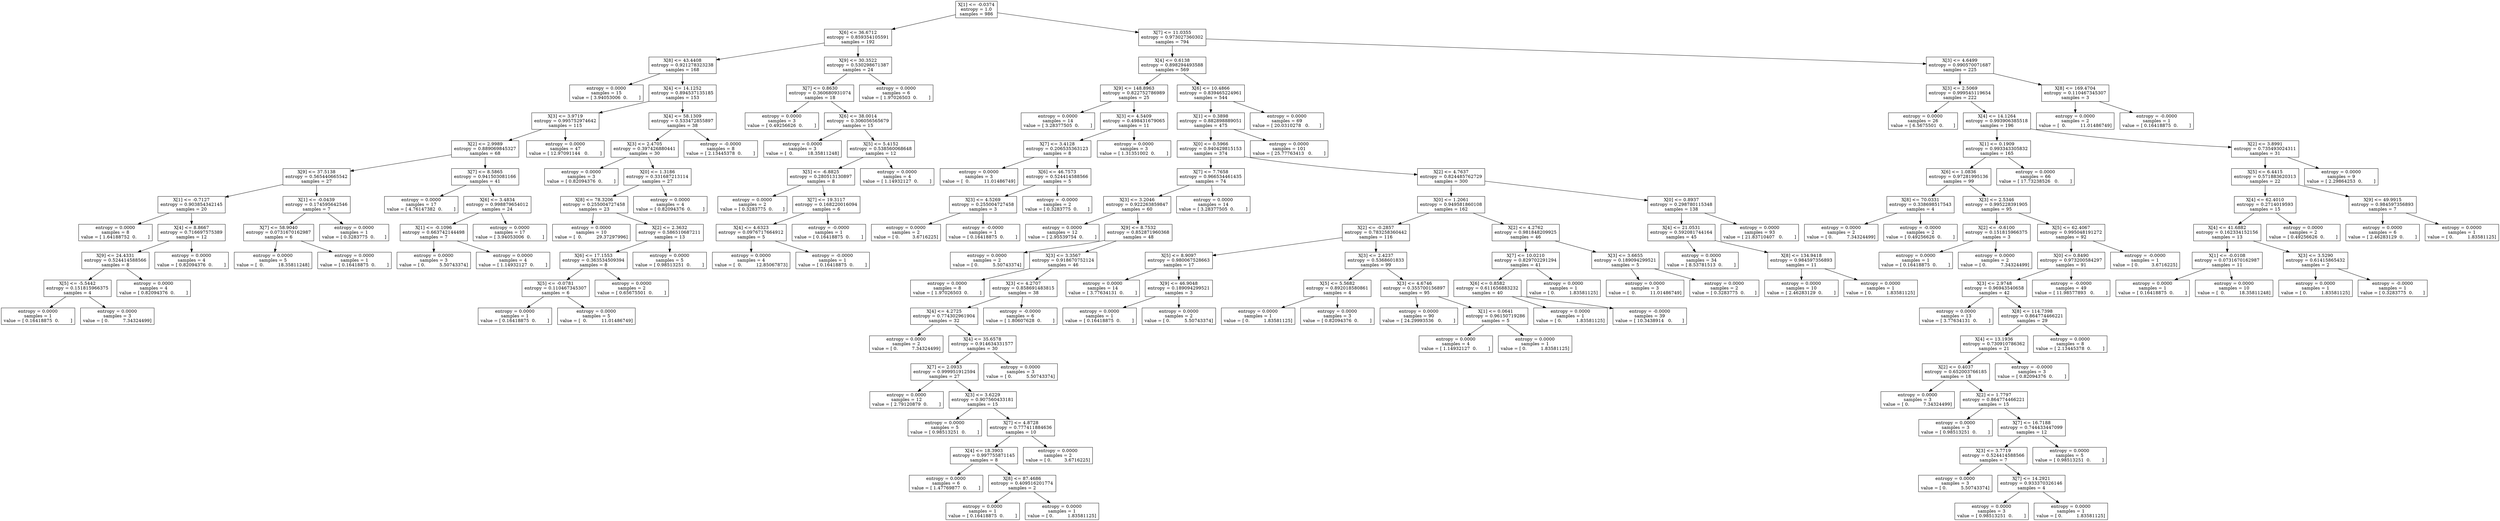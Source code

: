 digraph Tree {
0 [label="X[1] <= -0.0374\nentropy = 1.0\nsamples = 986", shape="box"] ;
1 [label="X[6] <= 36.6712\nentropy = 0.859354105591\nsamples = 192", shape="box"] ;
0 -> 1 ;
2 [label="X[8] <= 43.4408\nentropy = 0.921278323238\nsamples = 168", shape="box"] ;
1 -> 2 ;
3 [label="entropy = 0.0000\nsamples = 15\nvalue = [ 3.94053006  0.        ]", shape="box"] ;
2 -> 3 ;
4 [label="X[4] <= 14.1252\nentropy = 0.894537135185\nsamples = 153", shape="box"] ;
2 -> 4 ;
5 [label="X[3] <= 3.9719\nentropy = 0.995752974642\nsamples = 115", shape="box"] ;
4 -> 5 ;
6 [label="X[2] <= 2.9989\nentropy = 0.889069845327\nsamples = 68", shape="box"] ;
5 -> 6 ;
7 [label="X[9] <= 37.5138\nentropy = 0.565440665542\nsamples = 27", shape="box"] ;
6 -> 7 ;
8 [label="X[1] <= -0.7127\nentropy = 0.903854342145\nsamples = 20", shape="box"] ;
7 -> 8 ;
9 [label="entropy = 0.0000\nsamples = 8\nvalue = [ 1.64188752  0.        ]", shape="box"] ;
8 -> 9 ;
10 [label="X[4] <= 8.8667\nentropy = 0.716697575389\nsamples = 12", shape="box"] ;
8 -> 10 ;
11 [label="X[9] <= 24.4331\nentropy = 0.524414588566\nsamples = 8", shape="box"] ;
10 -> 11 ;
12 [label="X[5] <= -5.5442\nentropy = 0.151815966375\nsamples = 4", shape="box"] ;
11 -> 12 ;
13 [label="entropy = 0.0000\nsamples = 1\nvalue = [ 0.16418875  0.        ]", shape="box"] ;
12 -> 13 ;
14 [label="entropy = 0.0000\nsamples = 3\nvalue = [ 0.          7.34324499]", shape="box"] ;
12 -> 14 ;
15 [label="entropy = 0.0000\nsamples = 4\nvalue = [ 0.82094376  0.        ]", shape="box"] ;
11 -> 15 ;
16 [label="entropy = 0.0000\nsamples = 4\nvalue = [ 0.82094376  0.        ]", shape="box"] ;
10 -> 16 ;
17 [label="X[1] <= -0.0439\nentropy = 0.174595642546\nsamples = 7", shape="box"] ;
7 -> 17 ;
18 [label="X[7] <= 58.9040\nentropy = 0.0731670162987\nsamples = 6", shape="box"] ;
17 -> 18 ;
19 [label="entropy = 0.0000\nsamples = 5\nvalue = [  0.          18.35811248]", shape="box"] ;
18 -> 19 ;
20 [label="entropy = 0.0000\nsamples = 1\nvalue = [ 0.16418875  0.        ]", shape="box"] ;
18 -> 20 ;
21 [label="entropy = 0.0000\nsamples = 1\nvalue = [ 0.3283775  0.       ]", shape="box"] ;
17 -> 21 ;
22 [label="X[7] <= 8.5865\nentropy = 0.941503081166\nsamples = 41", shape="box"] ;
6 -> 22 ;
23 [label="entropy = 0.0000\nsamples = 17\nvalue = [ 4.76147382  0.        ]", shape="box"] ;
22 -> 23 ;
24 [label="X[6] <= 3.4834\nentropy = 0.998879654012\nsamples = 24", shape="box"] ;
22 -> 24 ;
25 [label="X[1] <= -0.1096\nentropy = 0.663742144498\nsamples = 7", shape="box"] ;
24 -> 25 ;
26 [label="entropy = 0.0000\nsamples = 3\nvalue = [ 0.          5.50743374]", shape="box"] ;
25 -> 26 ;
27 [label="entropy = 0.0000\nsamples = 4\nvalue = [ 1.14932127  0.        ]", shape="box"] ;
25 -> 27 ;
28 [label="entropy = 0.0000\nsamples = 17\nvalue = [ 3.94053006  0.        ]", shape="box"] ;
24 -> 28 ;
29 [label="entropy = 0.0000\nsamples = 47\nvalue = [ 12.97091144   0.        ]", shape="box"] ;
5 -> 29 ;
30 [label="X[4] <= 58.1309\nentropy = 0.533472855897\nsamples = 38", shape="box"] ;
4 -> 30 ;
31 [label="X[3] <= 2.4705\nentropy = 0.397426880441\nsamples = 30", shape="box"] ;
30 -> 31 ;
32 [label="entropy = 0.0000\nsamples = 3\nvalue = [ 0.82094376  0.        ]", shape="box"] ;
31 -> 32 ;
33 [label="X[0] <= 1.3186\nentropy = 0.331687213114\nsamples = 27", shape="box"] ;
31 -> 33 ;
34 [label="X[8] <= 78.3206\nentropy = 0.255004727458\nsamples = 23", shape="box"] ;
33 -> 34 ;
35 [label="entropy = 0.0000\nsamples = 10\nvalue = [  0.          29.37297996]", shape="box"] ;
34 -> 35 ;
36 [label="X[2] <= 2.3632\nentropy = 0.586510687211\nsamples = 13", shape="box"] ;
34 -> 36 ;
37 [label="X[6] <= 17.1553\nentropy = 0.363534509394\nsamples = 8", shape="box"] ;
36 -> 37 ;
38 [label="X[5] <= -0.0781\nentropy = 0.110467345307\nsamples = 6", shape="box"] ;
37 -> 38 ;
39 [label="entropy = 0.0000\nsamples = 1\nvalue = [ 0.16418875  0.        ]", shape="box"] ;
38 -> 39 ;
40 [label="entropy = 0.0000\nsamples = 5\nvalue = [  0.          11.01486749]", shape="box"] ;
38 -> 40 ;
41 [label="entropy = 0.0000\nsamples = 2\nvalue = [ 0.65675501  0.        ]", shape="box"] ;
37 -> 41 ;
42 [label="entropy = 0.0000\nsamples = 5\nvalue = [ 0.98513251  0.        ]", shape="box"] ;
36 -> 42 ;
43 [label="entropy = 0.0000\nsamples = 4\nvalue = [ 0.82094376  0.        ]", shape="box"] ;
33 -> 43 ;
44 [label="entropy = -0.0000\nsamples = 8\nvalue = [ 2.13445378  0.        ]", shape="box"] ;
30 -> 44 ;
45 [label="X[9] <= 30.3522\nentropy = 0.530298671387\nsamples = 24", shape="box"] ;
1 -> 45 ;
46 [label="X[7] <= 0.8630\nentropy = 0.360680931074\nsamples = 18", shape="box"] ;
45 -> 46 ;
47 [label="entropy = 0.0000\nsamples = 3\nvalue = [ 0.49256626  0.        ]", shape="box"] ;
46 -> 47 ;
48 [label="X[6] <= 38.0014\nentropy = 0.306056565679\nsamples = 15", shape="box"] ;
46 -> 48 ;
49 [label="entropy = 0.0000\nsamples = 3\nvalue = [  0.          18.35811248]", shape="box"] ;
48 -> 49 ;
50 [label="X[5] <= 5.4152\nentropy = 0.538560068648\nsamples = 12", shape="box"] ;
48 -> 50 ;
51 [label="X[5] <= -6.8825\nentropy = 0.280513130897\nsamples = 8", shape="box"] ;
50 -> 51 ;
52 [label="entropy = 0.0000\nsamples = 2\nvalue = [ 0.3283775  0.       ]", shape="box"] ;
51 -> 52 ;
53 [label="X[7] <= 19.3117\nentropy = 0.168220016094\nsamples = 6", shape="box"] ;
51 -> 53 ;
54 [label="X[4] <= 4.6323\nentropy = 0.0976717664912\nsamples = 5", shape="box"] ;
53 -> 54 ;
55 [label="entropy = 0.0000\nsamples = 4\nvalue = [  0.          12.85067873]", shape="box"] ;
54 -> 55 ;
56 [label="entropy = -0.0000\nsamples = 1\nvalue = [ 0.16418875  0.        ]", shape="box"] ;
54 -> 56 ;
57 [label="entropy = -0.0000\nsamples = 1\nvalue = [ 0.16418875  0.        ]", shape="box"] ;
53 -> 57 ;
58 [label="entropy = 0.0000\nsamples = 4\nvalue = [ 1.14932127  0.        ]", shape="box"] ;
50 -> 58 ;
59 [label="entropy = 0.0000\nsamples = 6\nvalue = [ 1.97026503  0.        ]", shape="box"] ;
45 -> 59 ;
60 [label="X[7] <= 11.0355\nentropy = 0.973027360302\nsamples = 794", shape="box"] ;
0 -> 60 ;
61 [label="X[4] <= 0.6138\nentropy = 0.898294493588\nsamples = 569", shape="box"] ;
60 -> 61 ;
62 [label="X[9] <= 148.8963\nentropy = 0.822752786989\nsamples = 25", shape="box"] ;
61 -> 62 ;
63 [label="entropy = 0.0000\nsamples = 14\nvalue = [ 3.28377505  0.        ]", shape="box"] ;
62 -> 63 ;
64 [label="X[3] <= 4.5409\nentropy = 0.498431679065\nsamples = 11", shape="box"] ;
62 -> 64 ;
65 [label="X[7] <= 3.4128\nentropy = 0.206535363123\nsamples = 8", shape="box"] ;
64 -> 65 ;
66 [label="entropy = 0.0000\nsamples = 3\nvalue = [  0.          11.01486749]", shape="box"] ;
65 -> 66 ;
67 [label="X[6] <= 46.7573\nentropy = 0.524414588566\nsamples = 5", shape="box"] ;
65 -> 67 ;
68 [label="X[3] <= 4.5269\nentropy = 0.255004727458\nsamples = 3", shape="box"] ;
67 -> 68 ;
69 [label="entropy = 0.0000\nsamples = 2\nvalue = [ 0.         3.6716225]", shape="box"] ;
68 -> 69 ;
70 [label="entropy = -0.0000\nsamples = 1\nvalue = [ 0.16418875  0.        ]", shape="box"] ;
68 -> 70 ;
71 [label="entropy = -0.0000\nsamples = 2\nvalue = [ 0.3283775  0.       ]", shape="box"] ;
67 -> 71 ;
72 [label="entropy = 0.0000\nsamples = 3\nvalue = [ 1.31351002  0.        ]", shape="box"] ;
64 -> 72 ;
73 [label="X[6] <= 10.4866\nentropy = 0.839465224961\nsamples = 544", shape="box"] ;
61 -> 73 ;
74 [label="X[1] <= 0.3898\nentropy = 0.882898889051\nsamples = 475", shape="box"] ;
73 -> 74 ;
75 [label="X[0] <= 0.5966\nentropy = 0.940429815153\nsamples = 374", shape="box"] ;
74 -> 75 ;
76 [label="X[7] <= 7.7658\nentropy = 0.966534461435\nsamples = 74", shape="box"] ;
75 -> 76 ;
77 [label="X[3] <= 3.2046\nentropy = 0.922263859847\nsamples = 60", shape="box"] ;
76 -> 77 ;
78 [label="entropy = 0.0000\nsamples = 12\nvalue = [ 2.95539754  0.        ]", shape="box"] ;
77 -> 78 ;
79 [label="X[9] <= 8.7532\nentropy = 0.852871960368\nsamples = 48", shape="box"] ;
77 -> 79 ;
80 [label="entropy = 0.0000\nsamples = 2\nvalue = [ 0.          5.50743374]", shape="box"] ;
79 -> 80 ;
81 [label="X[3] <= 3.3567\nentropy = 0.918670752124\nsamples = 46", shape="box"] ;
79 -> 81 ;
82 [label="entropy = 0.0000\nsamples = 8\nvalue = [ 1.97026503  0.        ]", shape="box"] ;
81 -> 82 ;
83 [label="X[3] <= 4.2707\nentropy = 0.858691483815\nsamples = 38", shape="box"] ;
81 -> 83 ;
84 [label="X[4] <= 4.2725\nentropy = 0.774302961904\nsamples = 32", shape="box"] ;
83 -> 84 ;
85 [label="entropy = 0.0000\nsamples = 2\nvalue = [ 0.          7.34324499]", shape="box"] ;
84 -> 85 ;
86 [label="X[4] <= 35.6578\nentropy = 0.914634331577\nsamples = 30", shape="box"] ;
84 -> 86 ;
87 [label="X[7] <= 2.0933\nentropy = 0.999951912594\nsamples = 27", shape="box"] ;
86 -> 87 ;
88 [label="entropy = 0.0000\nsamples = 12\nvalue = [ 2.79120879  0.        ]", shape="box"] ;
87 -> 88 ;
89 [label="X[3] <= 3.6229\nentropy = 0.907560433181\nsamples = 15", shape="box"] ;
87 -> 89 ;
90 [label="entropy = 0.0000\nsamples = 5\nvalue = [ 0.98513251  0.        ]", shape="box"] ;
89 -> 90 ;
91 [label="X[7] <= 4.8728\nentropy = 0.777411884636\nsamples = 10", shape="box"] ;
89 -> 91 ;
92 [label="X[4] <= 18.3903\nentropy = 0.997755871145\nsamples = 8", shape="box"] ;
91 -> 92 ;
93 [label="entropy = 0.0000\nsamples = 6\nvalue = [ 1.47769877  0.        ]", shape="box"] ;
92 -> 93 ;
94 [label="X[8] <= 87.4686\nentropy = 0.409516201774\nsamples = 2", shape="box"] ;
92 -> 94 ;
95 [label="entropy = 0.0000\nsamples = 1\nvalue = [ 0.16418875  0.        ]", shape="box"] ;
94 -> 95 ;
96 [label="entropy = 0.0000\nsamples = 1\nvalue = [ 0.          1.83581125]", shape="box"] ;
94 -> 96 ;
97 [label="entropy = 0.0000\nsamples = 2\nvalue = [ 0.         3.6716225]", shape="box"] ;
91 -> 97 ;
98 [label="entropy = 0.0000\nsamples = 3\nvalue = [ 0.          5.50743374]", shape="box"] ;
86 -> 98 ;
99 [label="entropy = -0.0000\nsamples = 6\nvalue = [ 1.80607628  0.        ]", shape="box"] ;
83 -> 99 ;
100 [label="entropy = 0.0000\nsamples = 14\nvalue = [ 3.28377505  0.        ]", shape="box"] ;
76 -> 100 ;
101 [label="X[2] <= 4.7637\nentropy = 0.824485762729\nsamples = 300", shape="box"] ;
75 -> 101 ;
102 [label="X[0] <= 1.2061\nentropy = 0.949581860108\nsamples = 162", shape="box"] ;
101 -> 102 ;
103 [label="X[2] <= -0.2857\nentropy = 0.783258360442\nsamples = 116", shape="box"] ;
102 -> 103 ;
104 [label="X[5] <= 8.9097\nentropy = 0.980067528663\nsamples = 17", shape="box"] ;
103 -> 104 ;
105 [label="entropy = 0.0000\nsamples = 14\nvalue = [ 3.77634131  0.        ]", shape="box"] ;
104 -> 105 ;
106 [label="X[9] <= 46.9048\nentropy = 0.189094299521\nsamples = 3", shape="box"] ;
104 -> 106 ;
107 [label="entropy = 0.0000\nsamples = 1\nvalue = [ 0.16418875  0.        ]", shape="box"] ;
106 -> 107 ;
108 [label="entropy = 0.0000\nsamples = 2\nvalue = [ 0.          5.50743374]", shape="box"] ;
106 -> 108 ;
109 [label="X[3] <= 2.4237\nentropy = 0.5368601833\nsamples = 99", shape="box"] ;
103 -> 109 ;
110 [label="X[5] <= 5.5682\nentropy = 0.892018580861\nsamples = 4", shape="box"] ;
109 -> 110 ;
111 [label="entropy = 0.0000\nsamples = 1\nvalue = [ 0.          1.83581125]", shape="box"] ;
110 -> 111 ;
112 [label="entropy = 0.0000\nsamples = 3\nvalue = [ 0.82094376  0.        ]", shape="box"] ;
110 -> 112 ;
113 [label="X[3] <= 4.6746\nentropy = 0.355700156897\nsamples = 95", shape="box"] ;
109 -> 113 ;
114 [label="entropy = 0.0000\nsamples = 90\nvalue = [ 24.29993536   0.        ]", shape="box"] ;
113 -> 114 ;
115 [label="X[1] <= 0.0641\nentropy = 0.96150719286\nsamples = 5", shape="box"] ;
113 -> 115 ;
116 [label="entropy = 0.0000\nsamples = 4\nvalue = [ 1.14932127  0.        ]", shape="box"] ;
115 -> 116 ;
117 [label="entropy = 0.0000\nsamples = 1\nvalue = [ 0.          1.83581125]", shape="box"] ;
115 -> 117 ;
118 [label="X[2] <= 4.2762\nentropy = 0.981848209925\nsamples = 46", shape="box"] ;
102 -> 118 ;
119 [label="X[7] <= 10.0210\nentropy = 0.829702291294\nsamples = 41", shape="box"] ;
118 -> 119 ;
120 [label="X[6] <= 0.8582\nentropy = 0.611656883232\nsamples = 40", shape="box"] ;
119 -> 120 ;
121 [label="entropy = 0.0000\nsamples = 1\nvalue = [ 0.          1.83581125]", shape="box"] ;
120 -> 121 ;
122 [label="entropy = -0.0000\nsamples = 39\nvalue = [ 10.3438914   0.       ]", shape="box"] ;
120 -> 122 ;
123 [label="entropy = 0.0000\nsamples = 1\nvalue = [ 0.          1.83581125]", shape="box"] ;
119 -> 123 ;
124 [label="X[3] <= 3.6655\nentropy = 0.189094299521\nsamples = 5", shape="box"] ;
118 -> 124 ;
125 [label="entropy = 0.0000\nsamples = 3\nvalue = [  0.          11.01486749]", shape="box"] ;
124 -> 125 ;
126 [label="entropy = 0.0000\nsamples = 2\nvalue = [ 0.3283775  0.       ]", shape="box"] ;
124 -> 126 ;
127 [label="X[0] <= 0.8937\nentropy = 0.298780115348\nsamples = 138", shape="box"] ;
101 -> 127 ;
128 [label="X[4] <= 21.0531\nentropy = 0.592081744164\nsamples = 45", shape="box"] ;
127 -> 128 ;
129 [label="entropy = 0.0000\nsamples = 34\nvalue = [ 8.53781513  0.        ]", shape="box"] ;
128 -> 129 ;
130 [label="X[8] <= 134.9418\nentropy = 0.984597356893\nsamples = 11", shape="box"] ;
128 -> 130 ;
131 [label="entropy = 0.0000\nsamples = 10\nvalue = [ 2.46283129  0.        ]", shape="box"] ;
130 -> 131 ;
132 [label="entropy = 0.0000\nsamples = 1\nvalue = [ 0.          1.83581125]", shape="box"] ;
130 -> 132 ;
133 [label="entropy = 0.0000\nsamples = 93\nvalue = [ 21.83710407   0.        ]", shape="box"] ;
127 -> 133 ;
134 [label="entropy = 0.0000\nsamples = 101\nvalue = [ 25.77763413   0.        ]", shape="box"] ;
74 -> 134 ;
135 [label="entropy = 0.0000\nsamples = 69\nvalue = [ 20.0310278   0.       ]", shape="box"] ;
73 -> 135 ;
136 [label="X[3] <= 4.6499\nentropy = 0.990570071687\nsamples = 225", shape="box"] ;
60 -> 136 ;
137 [label="X[3] <= 2.5069\nentropy = 0.999545119654\nsamples = 222", shape="box"] ;
136 -> 137 ;
138 [label="entropy = 0.0000\nsamples = 26\nvalue = [ 6.5675501  0.       ]", shape="box"] ;
137 -> 138 ;
139 [label="X[4] <= 14.1264\nentropy = 0.993906385518\nsamples = 196", shape="box"] ;
137 -> 139 ;
140 [label="X[1] <= 0.1909\nentropy = 0.993343305832\nsamples = 165", shape="box"] ;
139 -> 140 ;
141 [label="X[6] <= 1.0836\nentropy = 0.97281995136\nsamples = 99", shape="box"] ;
140 -> 141 ;
142 [label="X[8] <= 70.0331\nentropy = 0.338698517543\nsamples = 4", shape="box"] ;
141 -> 142 ;
143 [label="entropy = 0.0000\nsamples = 2\nvalue = [ 0.          7.34324499]", shape="box"] ;
142 -> 143 ;
144 [label="entropy = -0.0000\nsamples = 2\nvalue = [ 0.49256626  0.        ]", shape="box"] ;
142 -> 144 ;
145 [label="X[3] <= 2.5346\nentropy = 0.995228391905\nsamples = 95", shape="box"] ;
141 -> 145 ;
146 [label="X[2] <= -0.6100\nentropy = 0.151815966375\nsamples = 3", shape="box"] ;
145 -> 146 ;
147 [label="entropy = 0.0000\nsamples = 1\nvalue = [ 0.16418875  0.        ]", shape="box"] ;
146 -> 147 ;
148 [label="entropy = 0.0000\nsamples = 2\nvalue = [ 0.          7.34324499]", shape="box"] ;
146 -> 148 ;
149 [label="X[5] <= 62.4067\nentropy = 0.995048191272\nsamples = 92", shape="box"] ;
145 -> 149 ;
150 [label="X[0] <= 0.8490\nentropy = 0.973200584297\nsamples = 91", shape="box"] ;
149 -> 150 ;
151 [label="X[3] <= 2.9748\nentropy = 0.96943540658\nsamples = 42", shape="box"] ;
150 -> 151 ;
152 [label="entropy = 0.0000\nsamples = 13\nvalue = [ 3.77634131  0.        ]", shape="box"] ;
151 -> 152 ;
153 [label="X[8] <= 114.7398\nentropy = 0.864774466221\nsamples = 29", shape="box"] ;
151 -> 153 ;
154 [label="X[4] <= 13.1936\nentropy = 0.730910786362\nsamples = 21", shape="box"] ;
153 -> 154 ;
155 [label="X[2] <= 0.4037\nentropy = 0.652003766185\nsamples = 18", shape="box"] ;
154 -> 155 ;
156 [label="entropy = 0.0000\nsamples = 3\nvalue = [ 0.          7.34324499]", shape="box"] ;
155 -> 156 ;
157 [label="X[2] <= 1.7797\nentropy = 0.864774466221\nsamples = 15", shape="box"] ;
155 -> 157 ;
158 [label="entropy = 0.0000\nsamples = 3\nvalue = [ 0.98513251  0.        ]", shape="box"] ;
157 -> 158 ;
159 [label="X[7] <= 16.7188\nentropy = 0.744433447099\nsamples = 12", shape="box"] ;
157 -> 159 ;
160 [label="X[3] <= 3.7719\nentropy = 0.524414588566\nsamples = 7", shape="box"] ;
159 -> 160 ;
161 [label="entropy = 0.0000\nsamples = 3\nvalue = [ 0.          5.50743374]", shape="box"] ;
160 -> 161 ;
162 [label="X[7] <= 14.2921\nentropy = 0.933370326146\nsamples = 4", shape="box"] ;
160 -> 162 ;
163 [label="entropy = 0.0000\nsamples = 3\nvalue = [ 0.98513251  0.        ]", shape="box"] ;
162 -> 163 ;
164 [label="entropy = 0.0000\nsamples = 1\nvalue = [ 0.          1.83581125]", shape="box"] ;
162 -> 164 ;
165 [label="entropy = 0.0000\nsamples = 5\nvalue = [ 0.98513251  0.        ]", shape="box"] ;
159 -> 165 ;
166 [label="entropy = -0.0000\nsamples = 3\nvalue = [ 0.82094376  0.        ]", shape="box"] ;
154 -> 166 ;
167 [label="entropy = 0.0000\nsamples = 8\nvalue = [ 2.13445378  0.        ]", shape="box"] ;
153 -> 167 ;
168 [label="entropy = -0.0000\nsamples = 49\nvalue = [ 11.98577893   0.        ]", shape="box"] ;
150 -> 168 ;
169 [label="entropy = -0.0000\nsamples = 1\nvalue = [ 0.         3.6716225]", shape="box"] ;
149 -> 169 ;
170 [label="entropy = 0.0000\nsamples = 66\nvalue = [ 17.73238526   0.        ]", shape="box"] ;
140 -> 170 ;
171 [label="X[2] <= 3.8991\nentropy = 0.735493024311\nsamples = 31", shape="box"] ;
139 -> 171 ;
172 [label="X[5] <= 6.4415\nentropy = 0.571883620313\nsamples = 22", shape="box"] ;
171 -> 172 ;
173 [label="X[4] <= 62.4010\nentropy = 0.2714019593\nsamples = 15", shape="box"] ;
172 -> 173 ;
174 [label="X[4] <= 41.6882\nentropy = 0.162334152156\nsamples = 13", shape="box"] ;
173 -> 174 ;
175 [label="X[1] <= -0.0108\nentropy = 0.0731670162987\nsamples = 11", shape="box"] ;
174 -> 175 ;
176 [label="entropy = 0.0000\nsamples = 1\nvalue = [ 0.16418875  0.        ]", shape="box"] ;
175 -> 176 ;
177 [label="entropy = 0.0000\nsamples = 10\nvalue = [  0.          18.35811248]", shape="box"] ;
175 -> 177 ;
178 [label="X[3] <= 3.5290\nentropy = 0.61415865432\nsamples = 2", shape="box"] ;
174 -> 178 ;
179 [label="entropy = 0.0000\nsamples = 1\nvalue = [ 0.          1.83581125]", shape="box"] ;
178 -> 179 ;
180 [label="entropy = -0.0000\nsamples = 1\nvalue = [ 0.3283775  0.       ]", shape="box"] ;
178 -> 180 ;
181 [label="entropy = 0.0000\nsamples = 2\nvalue = [ 0.49256626  0.        ]", shape="box"] ;
173 -> 181 ;
182 [label="X[9] <= 49.9915\nentropy = 0.984597356893\nsamples = 7", shape="box"] ;
172 -> 182 ;
183 [label="entropy = 0.0000\nsamples = 6\nvalue = [ 2.46283129  0.        ]", shape="box"] ;
182 -> 183 ;
184 [label="entropy = 0.0000\nsamples = 1\nvalue = [ 0.          1.83581125]", shape="box"] ;
182 -> 184 ;
185 [label="entropy = 0.0000\nsamples = 9\nvalue = [ 2.29864253  0.        ]", shape="box"] ;
171 -> 185 ;
186 [label="X[8] <= 169.4704\nentropy = 0.110467345307\nsamples = 3", shape="box"] ;
136 -> 186 ;
187 [label="entropy = 0.0000\nsamples = 2\nvalue = [  0.          11.01486749]", shape="box"] ;
186 -> 187 ;
188 [label="entropy = -0.0000\nsamples = 1\nvalue = [ 0.16418875  0.        ]", shape="box"] ;
186 -> 188 ;
}